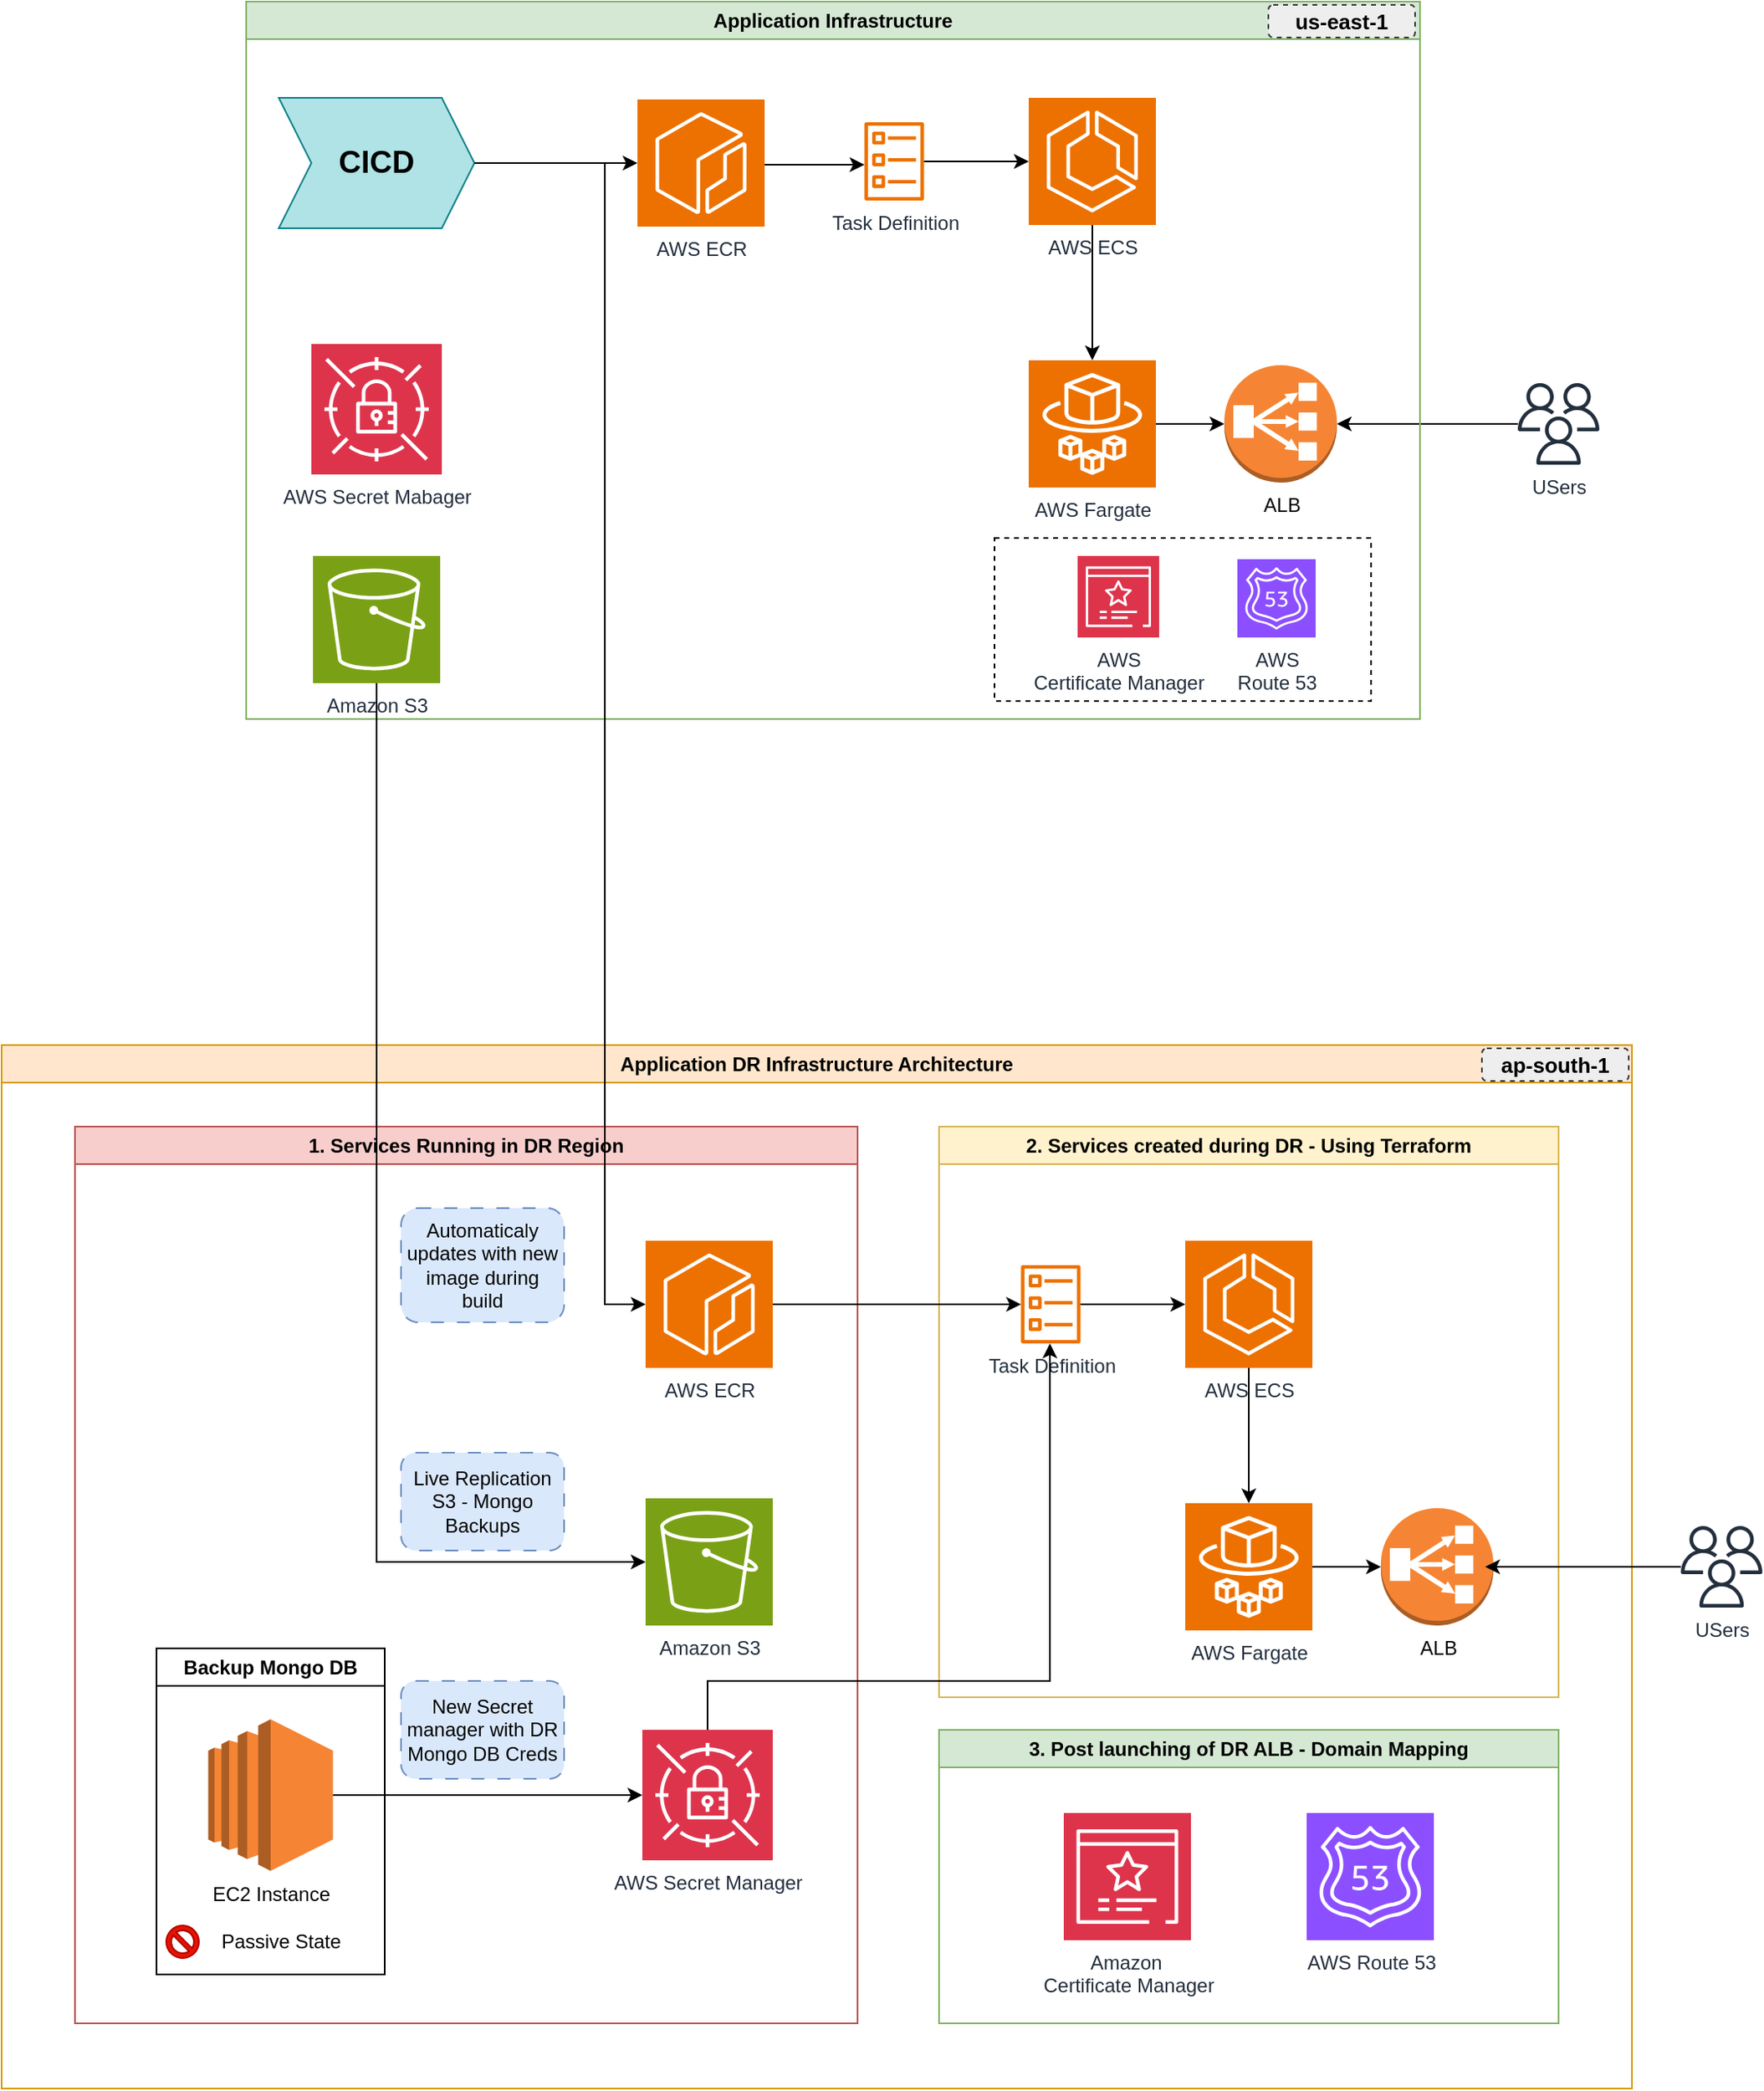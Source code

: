 <mxfile version="24.7.16">
  <diagram name="Page-1" id="aWxZbnLIh_yAqJ4WnIZY">
    <mxGraphModel dx="2216" dy="788" grid="1" gridSize="10" guides="1" tooltips="1" connect="1" arrows="1" fold="1" page="1" pageScale="1" pageWidth="850" pageHeight="1100" math="0" shadow="0">
      <root>
        <mxCell id="0" />
        <mxCell id="1" parent="0" />
        <mxCell id="XpPoOQ964OAE_ViXSChm-73" value="Application DR Infrastructure Architecture" style="swimlane;whiteSpace=wrap;html=1;fillColor=#ffe6cc;strokeColor=#d79b00;" parent="1" vertex="1">
          <mxGeometry x="-290" y="700" width="1000" height="640" as="geometry">
            <mxRectangle x="-280" y="550" width="260" height="30" as="alternateBounds" />
          </mxGeometry>
        </mxCell>
        <mxCell id="XpPoOQ964OAE_ViXSChm-74" value="&lt;b&gt;&lt;font style=&quot;font-size: 13px;&quot;&gt;ap-south-1&lt;/font&gt;&lt;/b&gt;" style="rounded=1;whiteSpace=wrap;html=1;fillColor=#eeeeee;strokeColor=#36393d;dashed=1;" parent="XpPoOQ964OAE_ViXSChm-73" vertex="1">
          <mxGeometry x="908" y="2" width="90" height="20" as="geometry" />
        </mxCell>
        <mxCell id="XpPoOQ964OAE_ViXSChm-64" value="1. Services Running in DR Region" style="swimlane;whiteSpace=wrap;html=1;fillColor=#f8cecc;strokeColor=#b85450;" parent="XpPoOQ964OAE_ViXSChm-73" vertex="1">
          <mxGeometry x="45" y="50" width="480" height="550" as="geometry">
            <mxRectangle x="-240" y="570" width="140" height="30" as="alternateBounds" />
          </mxGeometry>
        </mxCell>
        <mxCell id="XpPoOQ964OAE_ViXSChm-39" value="Automaticaly updates with new image during build" style="rounded=1;whiteSpace=wrap;html=1;fillColor=#dae8fc;strokeColor=#6c8ebf;dashed=1;dashPattern=8 8;" parent="XpPoOQ964OAE_ViXSChm-64" vertex="1">
          <mxGeometry x="200" y="50" width="100" height="70" as="geometry" />
        </mxCell>
        <mxCell id="XpPoOQ964OAE_ViXSChm-37" value="AWS ECR" style="sketch=0;points=[[0,0,0],[0.25,0,0],[0.5,0,0],[0.75,0,0],[1,0,0],[0,1,0],[0.25,1,0],[0.5,1,0],[0.75,1,0],[1,1,0],[0,0.25,0],[0,0.5,0],[0,0.75,0],[1,0.25,0],[1,0.5,0],[1,0.75,0]];outlineConnect=0;fontColor=#232F3E;fillColor=#ED7100;strokeColor=#ffffff;dashed=0;verticalLabelPosition=bottom;verticalAlign=top;align=center;html=1;fontSize=12;fontStyle=0;aspect=fixed;shape=mxgraph.aws4.resourceIcon;resIcon=mxgraph.aws4.ecr;" parent="XpPoOQ964OAE_ViXSChm-64" vertex="1">
          <mxGeometry x="350" y="70" width="78" height="78" as="geometry" />
        </mxCell>
        <mxCell id="XpPoOQ964OAE_ViXSChm-51" value="Amazon S3" style="sketch=0;points=[[0,0,0],[0.25,0,0],[0.5,0,0],[0.75,0,0],[1,0,0],[0,1,0],[0.25,1,0],[0.5,1,0],[0.75,1,0],[1,1,0],[0,0.25,0],[0,0.5,0],[0,0.75,0],[1,0.25,0],[1,0.5,0],[1,0.75,0]];outlineConnect=0;fontColor=#232F3E;fillColor=#7AA116;strokeColor=#ffffff;dashed=0;verticalLabelPosition=bottom;verticalAlign=top;align=center;html=1;fontSize=12;fontStyle=0;aspect=fixed;shape=mxgraph.aws4.resourceIcon;resIcon=mxgraph.aws4.s3;" parent="XpPoOQ964OAE_ViXSChm-64" vertex="1">
          <mxGeometry x="350" y="228" width="78" height="78" as="geometry" />
        </mxCell>
        <mxCell id="XpPoOQ964OAE_ViXSChm-53" value="Live Replication S3 - Mongo Backups" style="rounded=1;whiteSpace=wrap;html=1;fillColor=#dae8fc;strokeColor=#6c8ebf;dashed=1;dashPattern=8 8;" parent="XpPoOQ964OAE_ViXSChm-64" vertex="1">
          <mxGeometry x="200" y="200" width="100" height="60" as="geometry" />
        </mxCell>
        <mxCell id="XpPoOQ964OAE_ViXSChm-55" value="New Secret manager with DR Mongo DB Creds" style="rounded=1;whiteSpace=wrap;html=1;fillColor=#dae8fc;strokeColor=#6c8ebf;dashed=1;dashPattern=8 8;" parent="XpPoOQ964OAE_ViXSChm-64" vertex="1">
          <mxGeometry x="200" y="340" width="100" height="60" as="geometry" />
        </mxCell>
        <mxCell id="XpPoOQ964OAE_ViXSChm-54" value="AWS Secret Manager" style="sketch=0;points=[[0,0,0],[0.25,0,0],[0.5,0,0],[0.75,0,0],[1,0,0],[0,1,0],[0.25,1,0],[0.5,1,0],[0.75,1,0],[1,1,0],[0,0.25,0],[0,0.5,0],[0,0.75,0],[1,0.25,0],[1,0.5,0],[1,0.75,0]];outlineConnect=0;fontColor=#232F3E;fillColor=#DD344C;strokeColor=#ffffff;dashed=0;verticalLabelPosition=bottom;verticalAlign=top;align=center;html=1;fontSize=12;fontStyle=0;aspect=fixed;shape=mxgraph.aws4.resourceIcon;resIcon=mxgraph.aws4.secrets_manager;" parent="XpPoOQ964OAE_ViXSChm-64" vertex="1">
          <mxGeometry x="348" y="370" width="80" height="80" as="geometry" />
        </mxCell>
        <mxCell id="XpPoOQ964OAE_ViXSChm-59" value="Backup Mongo DB" style="swimlane;whiteSpace=wrap;html=1;" parent="XpPoOQ964OAE_ViXSChm-64" vertex="1">
          <mxGeometry x="50" y="320" width="140" height="200" as="geometry" />
        </mxCell>
        <mxCell id="XpPoOQ964OAE_ViXSChm-56" value="EC2 Instance" style="outlineConnect=0;dashed=0;verticalLabelPosition=bottom;verticalAlign=top;align=center;html=1;shape=mxgraph.aws3.ec2;fillColor=#F58534;gradientColor=none;" parent="XpPoOQ964OAE_ViXSChm-59" vertex="1">
          <mxGeometry x="31.75" y="43.5" width="76.5" height="93" as="geometry" />
        </mxCell>
        <mxCell id="XpPoOQ964OAE_ViXSChm-62" value="" style="verticalLabelPosition=bottom;verticalAlign=top;html=1;shape=mxgraph.basic.no_symbol;fillColor=#e51400;fontColor=#ffffff;strokeColor=#B20000;" parent="XpPoOQ964OAE_ViXSChm-59" vertex="1">
          <mxGeometry x="6" y="170" width="20" height="20" as="geometry" />
        </mxCell>
        <mxCell id="XpPoOQ964OAE_ViXSChm-63" value="Passive State" style="text;html=1;align=center;verticalAlign=middle;resizable=0;points=[];autosize=1;strokeColor=none;fillColor=none;" parent="XpPoOQ964OAE_ViXSChm-59" vertex="1">
          <mxGeometry x="26" y="165" width="100" height="30" as="geometry" />
        </mxCell>
        <mxCell id="XpPoOQ964OAE_ViXSChm-57" style="edgeStyle=orthogonalEdgeStyle;rounded=0;orthogonalLoop=1;jettySize=auto;html=1;" parent="XpPoOQ964OAE_ViXSChm-64" source="XpPoOQ964OAE_ViXSChm-56" target="XpPoOQ964OAE_ViXSChm-54" edge="1">
          <mxGeometry relative="1" as="geometry" />
        </mxCell>
        <mxCell id="XpPoOQ964OAE_ViXSChm-65" value="2. Services created during DR - Using Terraform" style="swimlane;whiteSpace=wrap;html=1;fillColor=#fff2cc;strokeColor=#d6b656;" parent="XpPoOQ964OAE_ViXSChm-73" vertex="1">
          <mxGeometry x="575" y="50" width="380" height="350" as="geometry">
            <mxRectangle x="575" y="50" width="300" height="30" as="alternateBounds" />
          </mxGeometry>
        </mxCell>
        <mxCell id="XpPoOQ964OAE_ViXSChm-41" value="Task Definition" style="sketch=0;outlineConnect=0;fontColor=#232F3E;gradientColor=none;fillColor=#ED7100;strokeColor=none;dashed=0;verticalLabelPosition=bottom;verticalAlign=top;align=center;html=1;fontSize=12;fontStyle=0;aspect=fixed;pointerEvents=1;shape=mxgraph.aws4.ecs_task;" parent="XpPoOQ964OAE_ViXSChm-65" vertex="1">
          <mxGeometry x="50" y="85" width="37" height="48" as="geometry" />
        </mxCell>
        <mxCell id="XpPoOQ964OAE_ViXSChm-43" value="AWS ECS" style="sketch=0;points=[[0,0,0],[0.25,0,0],[0.5,0,0],[0.75,0,0],[1,0,0],[0,1,0],[0.25,1,0],[0.5,1,0],[0.75,1,0],[1,1,0],[0,0.25,0],[0,0.5,0],[0,0.75,0],[1,0.25,0],[1,0.5,0],[1,0.75,0]];outlineConnect=0;fontColor=#232F3E;fillColor=#ED7100;strokeColor=#ffffff;dashed=0;verticalLabelPosition=bottom;verticalAlign=top;align=center;html=1;fontSize=12;fontStyle=0;aspect=fixed;shape=mxgraph.aws4.resourceIcon;resIcon=mxgraph.aws4.ecs;" parent="XpPoOQ964OAE_ViXSChm-65" vertex="1">
          <mxGeometry x="151" y="70" width="78" height="78" as="geometry" />
        </mxCell>
        <mxCell id="XpPoOQ964OAE_ViXSChm-45" value="AWS Fargate" style="sketch=0;points=[[0,0,0],[0.25,0,0],[0.5,0,0],[0.75,0,0],[1,0,0],[0,1,0],[0.25,1,0],[0.5,1,0],[0.75,1,0],[1,1,0],[0,0.25,0],[0,0.5,0],[0,0.75,0],[1,0.25,0],[1,0.5,0],[1,0.75,0]];outlineConnect=0;fontColor=#232F3E;fillColor=#ED7100;strokeColor=#ffffff;dashed=0;verticalLabelPosition=bottom;verticalAlign=top;align=center;html=1;fontSize=12;fontStyle=0;aspect=fixed;shape=mxgraph.aws4.resourceIcon;resIcon=mxgraph.aws4.fargate;" parent="XpPoOQ964OAE_ViXSChm-65" vertex="1">
          <mxGeometry x="151" y="231" width="78" height="78" as="geometry" />
        </mxCell>
        <mxCell id="XpPoOQ964OAE_ViXSChm-46" value="ALB" style="outlineConnect=0;dashed=0;verticalLabelPosition=bottom;verticalAlign=top;align=center;html=1;shape=mxgraph.aws3.classic_load_balancer;fillColor=#F58534;gradientColor=none;" parent="XpPoOQ964OAE_ViXSChm-65" vertex="1">
          <mxGeometry x="271" y="234" width="69" height="72" as="geometry" />
        </mxCell>
        <mxCell id="XpPoOQ964OAE_ViXSChm-44" style="edgeStyle=orthogonalEdgeStyle;rounded=0;orthogonalLoop=1;jettySize=auto;html=1;entryX=0;entryY=0.5;entryDx=0;entryDy=0;entryPerimeter=0;" parent="XpPoOQ964OAE_ViXSChm-65" source="XpPoOQ964OAE_ViXSChm-41" target="XpPoOQ964OAE_ViXSChm-43" edge="1">
          <mxGeometry relative="1" as="geometry">
            <Array as="points">
              <mxPoint x="90" y="109" />
            </Array>
          </mxGeometry>
        </mxCell>
        <mxCell id="XpPoOQ964OAE_ViXSChm-49" style="edgeStyle=orthogonalEdgeStyle;rounded=0;orthogonalLoop=1;jettySize=auto;html=1;" parent="XpPoOQ964OAE_ViXSChm-65" source="XpPoOQ964OAE_ViXSChm-43" target="XpPoOQ964OAE_ViXSChm-45" edge="1">
          <mxGeometry relative="1" as="geometry" />
        </mxCell>
        <mxCell id="XpPoOQ964OAE_ViXSChm-47" style="edgeStyle=orthogonalEdgeStyle;rounded=0;orthogonalLoop=1;jettySize=auto;html=1;" parent="XpPoOQ964OAE_ViXSChm-65" source="XpPoOQ964OAE_ViXSChm-45" target="XpPoOQ964OAE_ViXSChm-46" edge="1">
          <mxGeometry relative="1" as="geometry" />
        </mxCell>
        <mxCell id="XpPoOQ964OAE_ViXSChm-70" value="3. Post launching of DR ALB - Domain Mapping" style="swimlane;whiteSpace=wrap;html=1;fillColor=#d5e8d4;strokeColor=#82b366;" parent="XpPoOQ964OAE_ViXSChm-73" vertex="1">
          <mxGeometry x="575" y="420" width="380" height="180" as="geometry">
            <mxRectangle x="575" y="420" width="290" height="30" as="alternateBounds" />
          </mxGeometry>
        </mxCell>
        <mxCell id="XpPoOQ964OAE_ViXSChm-66" value="Amazon&amp;nbsp;&lt;div&gt;Certificate Manager&lt;/div&gt;" style="sketch=0;points=[[0,0,0],[0.25,0,0],[0.5,0,0],[0.75,0,0],[1,0,0],[0,1,0],[0.25,1,0],[0.5,1,0],[0.75,1,0],[1,1,0],[0,0.25,0],[0,0.5,0],[0,0.75,0],[1,0.25,0],[1,0.5,0],[1,0.75,0]];outlineConnect=0;fontColor=#232F3E;fillColor=#DD344C;strokeColor=#ffffff;dashed=0;verticalLabelPosition=bottom;verticalAlign=top;align=center;html=1;fontSize=12;fontStyle=0;aspect=fixed;shape=mxgraph.aws4.resourceIcon;resIcon=mxgraph.aws4.certificate_manager_3;" parent="XpPoOQ964OAE_ViXSChm-70" vertex="1">
          <mxGeometry x="76.5" y="51" width="78" height="78" as="geometry" />
        </mxCell>
        <mxCell id="XpPoOQ964OAE_ViXSChm-67" value="AWS Route 53" style="sketch=0;points=[[0,0,0],[0.25,0,0],[0.5,0,0],[0.75,0,0],[1,0,0],[0,1,0],[0.25,1,0],[0.5,1,0],[0.75,1,0],[1,1,0],[0,0.25,0],[0,0.5,0],[0,0.75,0],[1,0.25,0],[1,0.5,0],[1,0.75,0]];outlineConnect=0;fontColor=#232F3E;fillColor=#8C4FFF;strokeColor=#ffffff;dashed=0;verticalLabelPosition=bottom;verticalAlign=top;align=center;html=1;fontSize=12;fontStyle=0;aspect=fixed;shape=mxgraph.aws4.resourceIcon;resIcon=mxgraph.aws4.route_53;" parent="XpPoOQ964OAE_ViXSChm-70" vertex="1">
          <mxGeometry x="225.5" y="51" width="78" height="78" as="geometry" />
        </mxCell>
        <mxCell id="XpPoOQ964OAE_ViXSChm-50" style="edgeStyle=orthogonalEdgeStyle;rounded=0;orthogonalLoop=1;jettySize=auto;html=1;" parent="XpPoOQ964OAE_ViXSChm-73" source="XpPoOQ964OAE_ViXSChm-37" target="XpPoOQ964OAE_ViXSChm-41" edge="1">
          <mxGeometry relative="1" as="geometry" />
        </mxCell>
        <mxCell id="U-I9TVue0RPX7_Oj1zj1-1" style="edgeStyle=orthogonalEdgeStyle;rounded=0;orthogonalLoop=1;jettySize=auto;html=1;" parent="XpPoOQ964OAE_ViXSChm-73" source="XpPoOQ964OAE_ViXSChm-54" target="XpPoOQ964OAE_ViXSChm-41" edge="1">
          <mxGeometry relative="1" as="geometry">
            <Array as="points">
              <mxPoint x="433" y="390" />
              <mxPoint x="643" y="390" />
            </Array>
          </mxGeometry>
        </mxCell>
        <mxCell id="XpPoOQ964OAE_ViXSChm-15" value="USers" style="sketch=0;outlineConnect=0;fontColor=#232F3E;gradientColor=none;fillColor=#232F3D;strokeColor=none;dashed=0;verticalLabelPosition=bottom;verticalAlign=top;align=center;html=1;fontSize=12;fontStyle=0;aspect=fixed;pointerEvents=1;shape=mxgraph.aws4.users;" parent="1" vertex="1">
          <mxGeometry x="640" y="294" width="50" height="50" as="geometry" />
        </mxCell>
        <mxCell id="XpPoOQ964OAE_ViXSChm-16" style="edgeStyle=orthogonalEdgeStyle;rounded=0;orthogonalLoop=1;jettySize=auto;html=1;entryX=1;entryY=0.5;entryDx=0;entryDy=0;entryPerimeter=0;" parent="1" source="XpPoOQ964OAE_ViXSChm-15" target="XpPoOQ964OAE_ViXSChm-5" edge="1">
          <mxGeometry relative="1" as="geometry" />
        </mxCell>
        <mxCell id="XpPoOQ964OAE_ViXSChm-17" value="Application Infrastructure" style="swimlane;whiteSpace=wrap;html=1;fillColor=#d5e8d4;strokeColor=#82b366;" parent="1" vertex="1">
          <mxGeometry x="-140" y="60" width="720" height="440" as="geometry">
            <mxRectangle x="-140" y="60" width="210" height="30" as="alternateBounds" />
          </mxGeometry>
        </mxCell>
        <mxCell id="XpPoOQ964OAE_ViXSChm-6" value="AWS Secret Mabager" style="sketch=0;points=[[0,0,0],[0.25,0,0],[0.5,0,0],[0.75,0,0],[1,0,0],[0,1,0],[0.25,1,0],[0.5,1,0],[0.75,1,0],[1,1,0],[0,0.25,0],[0,0.5,0],[0,0.75,0],[1,0.25,0],[1,0.5,0],[1,0.75,0]];outlineConnect=0;fontColor=#232F3E;fillColor=#DD344C;strokeColor=#ffffff;dashed=0;verticalLabelPosition=bottom;verticalAlign=top;align=center;html=1;fontSize=12;fontStyle=0;aspect=fixed;shape=mxgraph.aws4.resourceIcon;resIcon=mxgraph.aws4.secrets_manager;" parent="XpPoOQ964OAE_ViXSChm-17" vertex="1">
          <mxGeometry x="40" y="210" width="80" height="80" as="geometry" />
        </mxCell>
        <mxCell id="XpPoOQ964OAE_ViXSChm-11" value="Amazon S3" style="sketch=0;points=[[0,0,0],[0.25,0,0],[0.5,0,0],[0.75,0,0],[1,0,0],[0,1,0],[0.25,1,0],[0.5,1,0],[0.75,1,0],[1,1,0],[0,0.25,0],[0,0.5,0],[0,0.75,0],[1,0.25,0],[1,0.5,0],[1,0.75,0]];outlineConnect=0;fontColor=#232F3E;fillColor=#7AA116;strokeColor=#ffffff;dashed=0;verticalLabelPosition=bottom;verticalAlign=top;align=center;html=1;fontSize=12;fontStyle=0;aspect=fixed;shape=mxgraph.aws4.resourceIcon;resIcon=mxgraph.aws4.s3;" parent="XpPoOQ964OAE_ViXSChm-17" vertex="1">
          <mxGeometry x="41" y="340" width="78" height="78" as="geometry" />
        </mxCell>
        <mxCell id="XpPoOQ964OAE_ViXSChm-12" value="&lt;font style=&quot;font-size: 19px;&quot;&gt;&lt;b&gt;CICD&lt;/b&gt;&lt;/font&gt;" style="shape=step;perimeter=stepPerimeter;whiteSpace=wrap;html=1;fixedSize=1;fillColor=#b0e3e6;strokeColor=#0e8088;" parent="XpPoOQ964OAE_ViXSChm-17" vertex="1">
          <mxGeometry x="20" y="59" width="120" height="80" as="geometry" />
        </mxCell>
        <mxCell id="XpPoOQ964OAE_ViXSChm-13" style="edgeStyle=orthogonalEdgeStyle;rounded=0;orthogonalLoop=1;jettySize=auto;html=1;" parent="XpPoOQ964OAE_ViXSChm-17" source="XpPoOQ964OAE_ViXSChm-12" target="XpPoOQ964OAE_ViXSChm-1" edge="1">
          <mxGeometry relative="1" as="geometry" />
        </mxCell>
        <mxCell id="XpPoOQ964OAE_ViXSChm-1" value="AWS ECR" style="sketch=0;points=[[0,0,0],[0.25,0,0],[0.5,0,0],[0.75,0,0],[1,0,0],[0,1,0],[0.25,1,0],[0.5,1,0],[0.75,1,0],[1,1,0],[0,0.25,0],[0,0.5,0],[0,0.75,0],[1,0.25,0],[1,0.5,0],[1,0.75,0]];outlineConnect=0;fontColor=#232F3E;fillColor=#ED7100;strokeColor=#ffffff;dashed=0;verticalLabelPosition=bottom;verticalAlign=top;align=center;html=1;fontSize=12;fontStyle=0;aspect=fixed;shape=mxgraph.aws4.resourceIcon;resIcon=mxgraph.aws4.ecr;" parent="XpPoOQ964OAE_ViXSChm-17" vertex="1">
          <mxGeometry x="240" y="60" width="78" height="78" as="geometry" />
        </mxCell>
        <mxCell id="XpPoOQ964OAE_ViXSChm-3" value="Task Definition" style="sketch=0;outlineConnect=0;fontColor=#232F3E;gradientColor=none;fillColor=#ED7100;strokeColor=none;dashed=0;verticalLabelPosition=bottom;verticalAlign=top;align=center;html=1;fontSize=12;fontStyle=0;aspect=fixed;pointerEvents=1;shape=mxgraph.aws4.ecs_task;" parent="XpPoOQ964OAE_ViXSChm-17" vertex="1">
          <mxGeometry x="379" y="74" width="37" height="48" as="geometry" />
        </mxCell>
        <mxCell id="XpPoOQ964OAE_ViXSChm-7" style="edgeStyle=orthogonalEdgeStyle;rounded=0;orthogonalLoop=1;jettySize=auto;html=1;" parent="XpPoOQ964OAE_ViXSChm-17" source="XpPoOQ964OAE_ViXSChm-1" target="XpPoOQ964OAE_ViXSChm-3" edge="1">
          <mxGeometry relative="1" as="geometry">
            <Array as="points">
              <mxPoint x="340" y="100" />
              <mxPoint x="340" y="100" />
            </Array>
          </mxGeometry>
        </mxCell>
        <mxCell id="XpPoOQ964OAE_ViXSChm-2" value="AWS ECS" style="sketch=0;points=[[0,0,0],[0.25,0,0],[0.5,0,0],[0.75,0,0],[1,0,0],[0,1,0],[0.25,1,0],[0.5,1,0],[0.75,1,0],[1,1,0],[0,0.25,0],[0,0.5,0],[0,0.75,0],[1,0.25,0],[1,0.5,0],[1,0.75,0]];outlineConnect=0;fontColor=#232F3E;fillColor=#ED7100;strokeColor=#ffffff;dashed=0;verticalLabelPosition=bottom;verticalAlign=top;align=center;html=1;fontSize=12;fontStyle=0;aspect=fixed;shape=mxgraph.aws4.resourceIcon;resIcon=mxgraph.aws4.ecs;" parent="XpPoOQ964OAE_ViXSChm-17" vertex="1">
          <mxGeometry x="480" y="59" width="78" height="78" as="geometry" />
        </mxCell>
        <mxCell id="XpPoOQ964OAE_ViXSChm-8" style="edgeStyle=orthogonalEdgeStyle;rounded=0;orthogonalLoop=1;jettySize=auto;html=1;entryX=0;entryY=0.5;entryDx=0;entryDy=0;entryPerimeter=0;" parent="XpPoOQ964OAE_ViXSChm-17" source="XpPoOQ964OAE_ViXSChm-3" target="XpPoOQ964OAE_ViXSChm-2" edge="1">
          <mxGeometry relative="1" as="geometry">
            <Array as="points">
              <mxPoint x="419" y="98" />
            </Array>
          </mxGeometry>
        </mxCell>
        <mxCell id="XpPoOQ964OAE_ViXSChm-14" style="edgeStyle=orthogonalEdgeStyle;rounded=0;orthogonalLoop=1;jettySize=auto;html=1;" parent="XpPoOQ964OAE_ViXSChm-17" source="XpPoOQ964OAE_ViXSChm-2" target="XpPoOQ964OAE_ViXSChm-4" edge="1">
          <mxGeometry relative="1" as="geometry" />
        </mxCell>
        <mxCell id="XpPoOQ964OAE_ViXSChm-4" value="AWS Fargate" style="sketch=0;points=[[0,0,0],[0.25,0,0],[0.5,0,0],[0.75,0,0],[1,0,0],[0,1,0],[0.25,1,0],[0.5,1,0],[0.75,1,0],[1,1,0],[0,0.25,0],[0,0.5,0],[0,0.75,0],[1,0.25,0],[1,0.5,0],[1,0.75,0]];outlineConnect=0;fontColor=#232F3E;fillColor=#ED7100;strokeColor=#ffffff;dashed=0;verticalLabelPosition=bottom;verticalAlign=top;align=center;html=1;fontSize=12;fontStyle=0;aspect=fixed;shape=mxgraph.aws4.resourceIcon;resIcon=mxgraph.aws4.fargate;" parent="XpPoOQ964OAE_ViXSChm-17" vertex="1">
          <mxGeometry x="480" y="220" width="78" height="78" as="geometry" />
        </mxCell>
        <mxCell id="XpPoOQ964OAE_ViXSChm-5" value="ALB" style="outlineConnect=0;dashed=0;verticalLabelPosition=bottom;verticalAlign=top;align=center;html=1;shape=mxgraph.aws3.classic_load_balancer;fillColor=#F58534;gradientColor=none;" parent="XpPoOQ964OAE_ViXSChm-17" vertex="1">
          <mxGeometry x="600" y="223" width="69" height="72" as="geometry" />
        </mxCell>
        <mxCell id="XpPoOQ964OAE_ViXSChm-10" style="edgeStyle=orthogonalEdgeStyle;rounded=0;orthogonalLoop=1;jettySize=auto;html=1;" parent="XpPoOQ964OAE_ViXSChm-17" source="XpPoOQ964OAE_ViXSChm-4" target="XpPoOQ964OAE_ViXSChm-5" edge="1">
          <mxGeometry relative="1" as="geometry" />
        </mxCell>
        <mxCell id="XpPoOQ964OAE_ViXSChm-18" value="&lt;b&gt;&lt;font style=&quot;font-size: 13px;&quot;&gt;us-east-1&lt;/font&gt;&lt;/b&gt;" style="rounded=1;whiteSpace=wrap;html=1;fillColor=#eeeeee;strokeColor=#36393d;dashed=1;" parent="XpPoOQ964OAE_ViXSChm-17" vertex="1">
          <mxGeometry x="627" y="2" width="90" height="20" as="geometry" />
        </mxCell>
        <mxCell id="XpPoOQ964OAE_ViXSChm-80" value="" style="group" parent="XpPoOQ964OAE_ViXSChm-17" vertex="1" connectable="0">
          <mxGeometry x="459" y="329" width="231" height="100" as="geometry" />
        </mxCell>
        <mxCell id="XpPoOQ964OAE_ViXSChm-79" value="" style="rounded=0;whiteSpace=wrap;html=1;fillColor=none;dashed=1;" parent="XpPoOQ964OAE_ViXSChm-80" vertex="1">
          <mxGeometry width="231" height="100" as="geometry" />
        </mxCell>
        <mxCell id="XpPoOQ964OAE_ViXSChm-75" value="AWS&lt;div&gt;Certificate Manager&lt;/div&gt;" style="sketch=0;points=[[0,0,0],[0.25,0,0],[0.5,0,0],[0.75,0,0],[1,0,0],[0,1,0],[0.25,1,0],[0.5,1,0],[0.75,1,0],[1,1,0],[0,0.25,0],[0,0.5,0],[0,0.75,0],[1,0.25,0],[1,0.5,0],[1,0.75,0]];outlineConnect=0;fontColor=#232F3E;fillColor=#DD344C;strokeColor=#ffffff;dashed=0;verticalLabelPosition=bottom;verticalAlign=top;align=center;html=1;fontSize=12;fontStyle=0;aspect=fixed;shape=mxgraph.aws4.resourceIcon;resIcon=mxgraph.aws4.certificate_manager_3;" parent="XpPoOQ964OAE_ViXSChm-80" vertex="1">
          <mxGeometry x="51" y="11" width="50" height="50" as="geometry" />
        </mxCell>
        <mxCell id="XpPoOQ964OAE_ViXSChm-76" value="AWS&lt;div&gt;&lt;span style=&quot;background-color: initial;&quot;&gt;Route 53&lt;/span&gt;&lt;/div&gt;" style="sketch=0;points=[[0,0,0],[0.25,0,0],[0.5,0,0],[0.75,0,0],[1,0,0],[0,1,0],[0.25,1,0],[0.5,1,0],[0.75,1,0],[1,1,0],[0,0.25,0],[0,0.5,0],[0,0.75,0],[1,0.25,0],[1,0.5,0],[1,0.75,0]];outlineConnect=0;fontColor=#232F3E;fillColor=#8C4FFF;strokeColor=#ffffff;dashed=0;verticalLabelPosition=bottom;verticalAlign=top;align=center;html=1;fontSize=12;fontStyle=0;aspect=fixed;shape=mxgraph.aws4.resourceIcon;resIcon=mxgraph.aws4.route_53;" parent="XpPoOQ964OAE_ViXSChm-80" vertex="1">
          <mxGeometry x="149" y="13" width="48" height="48" as="geometry" />
        </mxCell>
        <mxCell id="XpPoOQ964OAE_ViXSChm-38" style="edgeStyle=orthogonalEdgeStyle;rounded=0;orthogonalLoop=1;jettySize=auto;html=1;entryX=0;entryY=0.5;entryDx=0;entryDy=0;entryPerimeter=0;" parent="1" source="XpPoOQ964OAE_ViXSChm-12" target="XpPoOQ964OAE_ViXSChm-37" edge="1">
          <mxGeometry relative="1" as="geometry">
            <Array as="points">
              <mxPoint x="80" y="159" />
              <mxPoint x="80" y="859" />
            </Array>
          </mxGeometry>
        </mxCell>
        <mxCell id="XpPoOQ964OAE_ViXSChm-52" style="edgeStyle=orthogonalEdgeStyle;rounded=0;orthogonalLoop=1;jettySize=auto;html=1;entryX=0;entryY=0.5;entryDx=0;entryDy=0;entryPerimeter=0;" parent="1" source="XpPoOQ964OAE_ViXSChm-11" target="XpPoOQ964OAE_ViXSChm-51" edge="1">
          <mxGeometry relative="1" as="geometry">
            <Array as="points">
              <mxPoint x="-60" y="1017" />
            </Array>
          </mxGeometry>
        </mxCell>
        <mxCell id="XpPoOQ964OAE_ViXSChm-69" style="edgeStyle=orthogonalEdgeStyle;rounded=0;orthogonalLoop=1;jettySize=auto;html=1;" parent="1" source="XpPoOQ964OAE_ViXSChm-68" edge="1">
          <mxGeometry relative="1" as="geometry">
            <mxPoint x="620" y="1020" as="targetPoint" />
          </mxGeometry>
        </mxCell>
        <mxCell id="XpPoOQ964OAE_ViXSChm-68" value="USers" style="sketch=0;outlineConnect=0;fontColor=#232F3E;gradientColor=none;fillColor=#232F3D;strokeColor=none;dashed=0;verticalLabelPosition=bottom;verticalAlign=top;align=center;html=1;fontSize=12;fontStyle=0;aspect=fixed;pointerEvents=1;shape=mxgraph.aws4.users;" parent="1" vertex="1">
          <mxGeometry x="740" y="995" width="50" height="50" as="geometry" />
        </mxCell>
      </root>
    </mxGraphModel>
  </diagram>
</mxfile>
